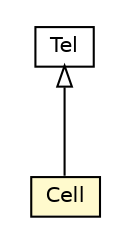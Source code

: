 #!/usr/local/bin/dot
#
# Class diagram 
# Generated by UMLGraph version R5_6-24-gf6e263 (http://www.umlgraph.org/)
#

digraph G {
	edge [fontname="Helvetica",fontsize=10,labelfontname="Helvetica",labelfontsize=10];
	node [fontname="Helvetica",fontsize=10,shape=plaintext];
	nodesep=0.25;
	ranksep=0.5;
	// org.universAAL.ontology.vcard.Cell
	c94973 [label=<<table title="org.universAAL.ontology.vcard.Cell" border="0" cellborder="1" cellspacing="0" cellpadding="2" port="p" bgcolor="lemonChiffon" href="./Cell.html">
		<tr><td><table border="0" cellspacing="0" cellpadding="1">
<tr><td align="center" balign="center"> Cell </td></tr>
		</table></td></tr>
		</table>>, URL="./Cell.html", fontname="Helvetica", fontcolor="black", fontsize=10.0];
	// org.universAAL.ontology.vcard.Tel
	c94975 [label=<<table title="org.universAAL.ontology.vcard.Tel" border="0" cellborder="1" cellspacing="0" cellpadding="2" port="p" href="./Tel.html">
		<tr><td><table border="0" cellspacing="0" cellpadding="1">
<tr><td align="center" balign="center"> Tel </td></tr>
		</table></td></tr>
		</table>>, URL="./Tel.html", fontname="Helvetica", fontcolor="black", fontsize=10.0];
	//org.universAAL.ontology.vcard.Cell extends org.universAAL.ontology.vcard.Tel
	c94975:p -> c94973:p [dir=back,arrowtail=empty];
}

